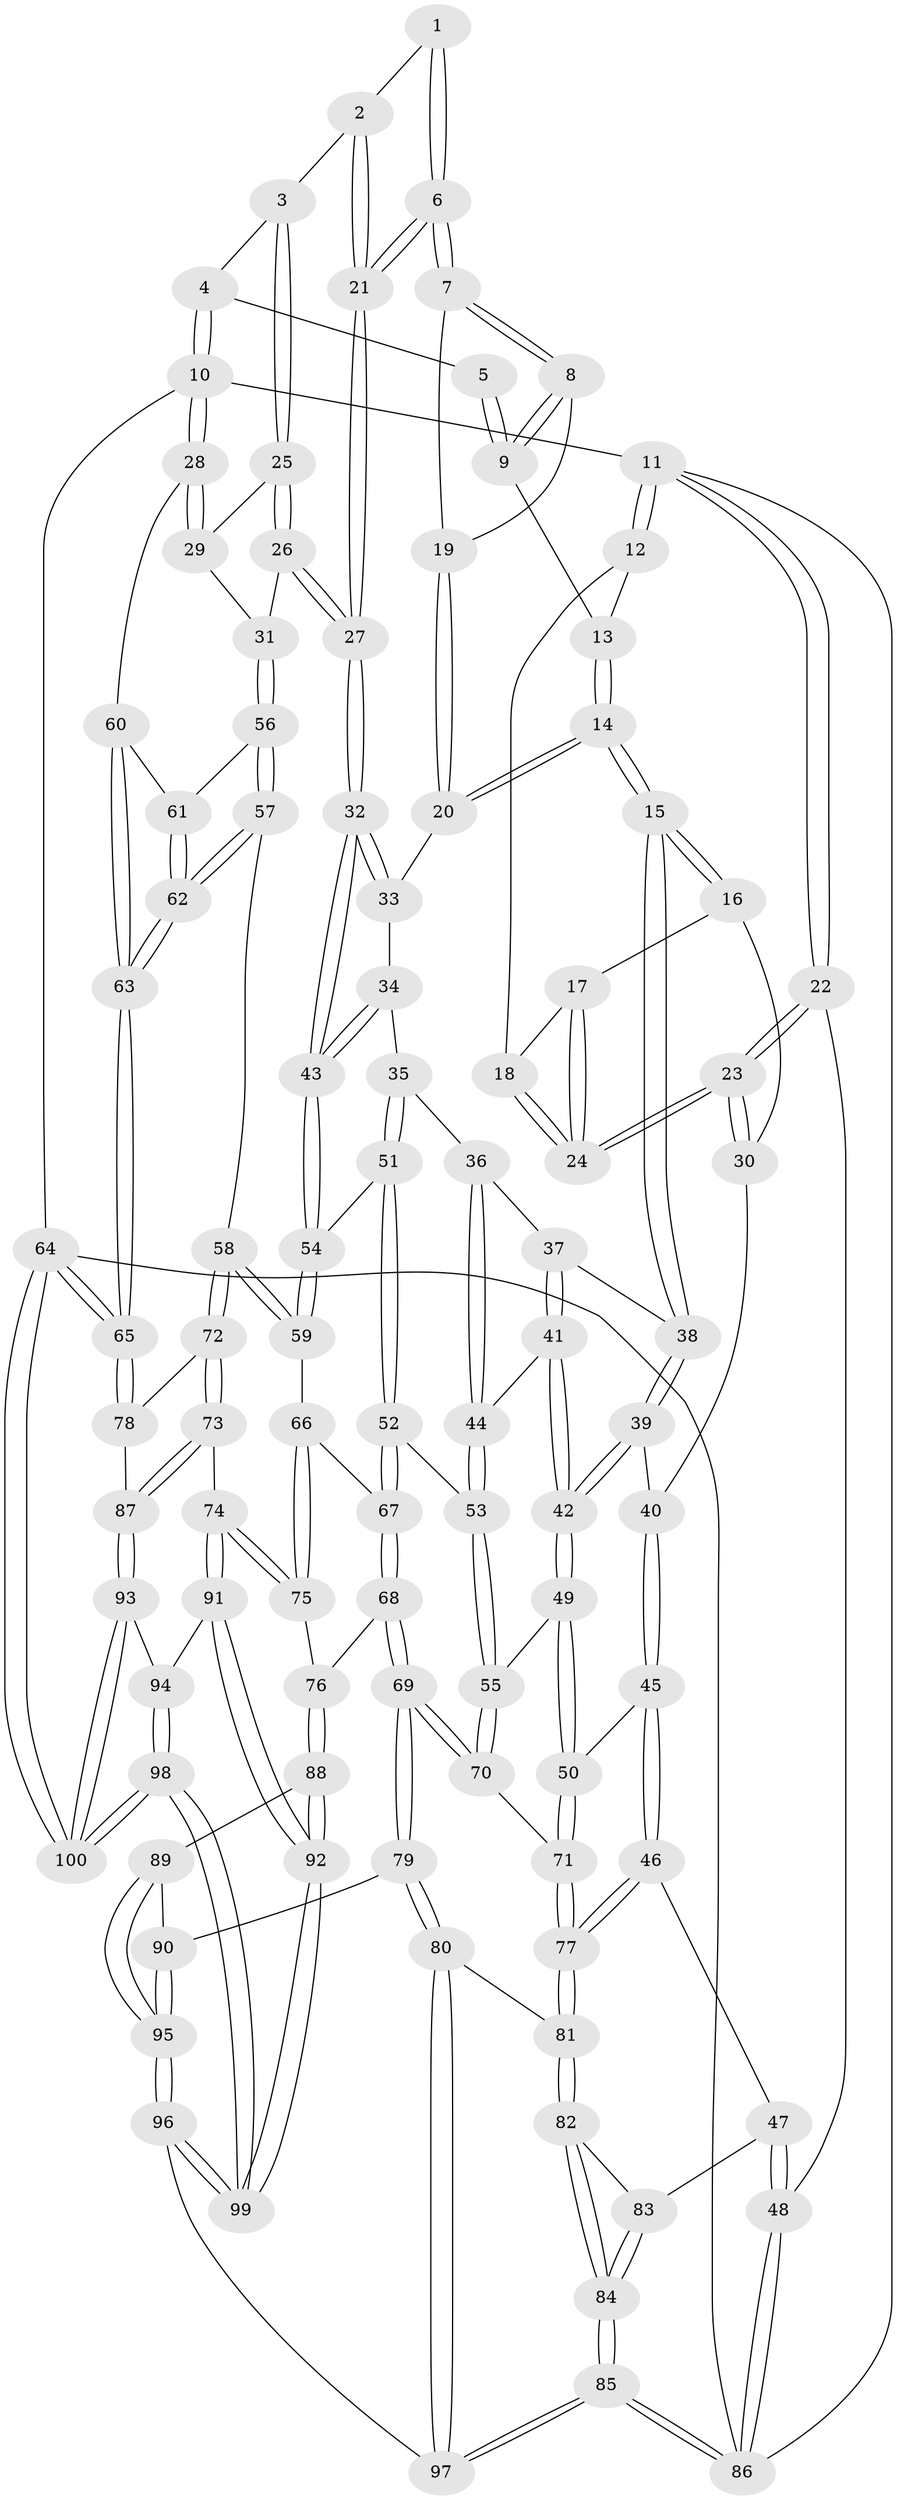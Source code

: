 // coarse degree distribution, {3: 0.7, 2: 0.07142857142857142, 4: 0.21428571428571427, 5: 0.014285714285714285}
// Generated by graph-tools (version 1.1) at 2025/38/03/04/25 23:38:29]
// undirected, 100 vertices, 247 edges
graph export_dot {
  node [color=gray90,style=filled];
  1 [pos="+0.6565821147731187+0.07319159039972067"];
  2 [pos="+0.7722804636028981+0.12084741880634009"];
  3 [pos="+0.8359208521766759+0.11397137583950609"];
  4 [pos="+1+0"];
  5 [pos="+0.5282369409570143+0"];
  6 [pos="+0.6297531267243788+0.2965302366239691"];
  7 [pos="+0.5986326799608027+0.2825365997056067"];
  8 [pos="+0.47377599773999146+0.016703695561132395"];
  9 [pos="+0.44827544232115946+0"];
  10 [pos="+1+0"];
  11 [pos="+0+0"];
  12 [pos="+0.3086784346303698+0"];
  13 [pos="+0.40636100340412934+0"];
  14 [pos="+0.3764898223856573+0.3056576098013592"];
  15 [pos="+0.3335196775524692+0.3246361897976311"];
  16 [pos="+0.2346317161236599+0.23431306734962934"];
  17 [pos="+0.2133277264401489+0.1966597566293716"];
  18 [pos="+0.25349771596597803+0.013244196259285317"];
  19 [pos="+0.46813543892736603+0.2724689850065243"];
  20 [pos="+0.3900740227253324+0.30496601623189223"];
  21 [pos="+0.6711768563109675+0.34292078631601164"];
  22 [pos="+0+0.2900427448764186"];
  23 [pos="+0+0.2889177647868704"];
  24 [pos="+0+0.2864338614242533"];
  25 [pos="+0.8729299507574181+0.21028478359540476"];
  26 [pos="+0.7559480197455064+0.37054627750421787"];
  27 [pos="+0.6841097781804727+0.3670370719176973"];
  28 [pos="+1+0.23790551150158543"];
  29 [pos="+1+0.24938113417257055"];
  30 [pos="+0.12707166758563218+0.37434235103103397"];
  31 [pos="+0.8162943147076122+0.4070594235304879"];
  32 [pos="+0.6710602206766902+0.3861901527026104"];
  33 [pos="+0.43902870803343264+0.35428650126974703"];
  34 [pos="+0.5093123109596733+0.4410270894928965"];
  35 [pos="+0.47850055454030865+0.46446804561217286"];
  36 [pos="+0.46960537098020444+0.46409576282059795"];
  37 [pos="+0.3864434376132281+0.42715279217517904"];
  38 [pos="+0.33321163151744704+0.32572792430263137"];
  39 [pos="+0.26758489492197396+0.4068424866522297"];
  40 [pos="+0.1929940174067378+0.435849962055463"];
  41 [pos="+0.37410929031192686+0.49164581037483057"];
  42 [pos="+0.31626454501167456+0.5186256615201537"];
  43 [pos="+0.6495502180649889+0.42016124307015684"];
  44 [pos="+0.4021023426907835+0.5098535271146042"];
  45 [pos="+0.1221647693456007+0.6311310255482555"];
  46 [pos="+0.11557937102659226+0.6344324563953015"];
  47 [pos="+0+0.6545265265021746"];
  48 [pos="+0+0.6253655027566546"];
  49 [pos="+0.29373567997801736+0.6050158067007924"];
  50 [pos="+0.1563362109919108+0.6309124976112689"];
  51 [pos="+0.4750553782100168+0.6002026789374619"];
  52 [pos="+0.4608999632751569+0.6256152830672801"];
  53 [pos="+0.44117022202283274+0.627593033659152"];
  54 [pos="+0.644304969850698+0.47855342604528267"];
  55 [pos="+0.3916627488620549+0.647370685712132"];
  56 [pos="+0.8555504590588622+0.449819115828252"];
  57 [pos="+0.894940999119415+0.6328247450952362"];
  58 [pos="+0.830380496932917+0.673441837311407"];
  59 [pos="+0.685195875092069+0.635041850064299"];
  60 [pos="+1+0.3192264140233509"];
  61 [pos="+0.961339086050452+0.4277027046458198"];
  62 [pos="+1+0.6588546844469871"];
  63 [pos="+1+0.6970026144227902"];
  64 [pos="+1+1"];
  65 [pos="+1+0.7113383794299252"];
  66 [pos="+0.639025807549341+0.6709145922103685"];
  67 [pos="+0.5490030722782575+0.6885811454292393"];
  68 [pos="+0.5282801194012913+0.7792906224594205"];
  69 [pos="+0.44471336343156276+0.8526392461997391"];
  70 [pos="+0.3693534921381149+0.7831241597163108"];
  71 [pos="+0.3394212868517877+0.7900704606688694"];
  72 [pos="+0.8157886726623099+0.7643554724801467"];
  73 [pos="+0.7919216947529859+0.8090985979489222"];
  74 [pos="+0.7495097270295772+0.8413932950736441"];
  75 [pos="+0.6645695896180737+0.8232906605637359"];
  76 [pos="+0.6279369348555723+0.8432027941125104"];
  77 [pos="+0.24706547023248582+0.8498862866459881"];
  78 [pos="+0.9376910449436888+0.8475862106910499"];
  79 [pos="+0.4453654791432612+0.8587100727673399"];
  80 [pos="+0.3953504717710724+0.9379705958508614"];
  81 [pos="+0.22417658118455658+0.9191638059265803"];
  82 [pos="+0.21971492270494344+0.9235163711470762"];
  83 [pos="+0.010753081808494033+0.7005525110683848"];
  84 [pos="+0.12468977183511568+1"];
  85 [pos="+0.02737982372099046+1"];
  86 [pos="+0+1"];
  87 [pos="+0.8975827866671574+0.9402152503228433"];
  88 [pos="+0.6025276662867168+0.9081560269274017"];
  89 [pos="+0.5955726288817259+0.9114121221010208"];
  90 [pos="+0.46630628387143747+0.8734697719661784"];
  91 [pos="+0.7456964850826434+0.8976542023099258"];
  92 [pos="+0.6812435668372545+0.9643116004093472"];
  93 [pos="+0.9010981493250236+0.9746781467039779"];
  94 [pos="+0.7682029863996719+0.9228834131943953"];
  95 [pos="+0.5412252631556863+1"];
  96 [pos="+0.5222499415709166+1"];
  97 [pos="+0.43343410534453664+1"];
  98 [pos="+0.7898017449867643+1"];
  99 [pos="+0.7023836463891004+1"];
  100 [pos="+1+1"];
  1 -- 2;
  1 -- 6;
  1 -- 6;
  2 -- 3;
  2 -- 21;
  2 -- 21;
  3 -- 4;
  3 -- 25;
  3 -- 25;
  4 -- 5;
  4 -- 10;
  4 -- 10;
  5 -- 9;
  5 -- 9;
  6 -- 7;
  6 -- 7;
  6 -- 21;
  6 -- 21;
  7 -- 8;
  7 -- 8;
  7 -- 19;
  8 -- 9;
  8 -- 9;
  8 -- 19;
  9 -- 13;
  10 -- 11;
  10 -- 28;
  10 -- 28;
  10 -- 64;
  11 -- 12;
  11 -- 12;
  11 -- 22;
  11 -- 22;
  11 -- 86;
  12 -- 13;
  12 -- 18;
  13 -- 14;
  13 -- 14;
  14 -- 15;
  14 -- 15;
  14 -- 20;
  14 -- 20;
  15 -- 16;
  15 -- 16;
  15 -- 38;
  15 -- 38;
  16 -- 17;
  16 -- 30;
  17 -- 18;
  17 -- 24;
  17 -- 24;
  18 -- 24;
  18 -- 24;
  19 -- 20;
  19 -- 20;
  20 -- 33;
  21 -- 27;
  21 -- 27;
  22 -- 23;
  22 -- 23;
  22 -- 48;
  23 -- 24;
  23 -- 24;
  23 -- 30;
  23 -- 30;
  25 -- 26;
  25 -- 26;
  25 -- 29;
  26 -- 27;
  26 -- 27;
  26 -- 31;
  27 -- 32;
  27 -- 32;
  28 -- 29;
  28 -- 29;
  28 -- 60;
  29 -- 31;
  30 -- 40;
  31 -- 56;
  31 -- 56;
  32 -- 33;
  32 -- 33;
  32 -- 43;
  32 -- 43;
  33 -- 34;
  34 -- 35;
  34 -- 43;
  34 -- 43;
  35 -- 36;
  35 -- 51;
  35 -- 51;
  36 -- 37;
  36 -- 44;
  36 -- 44;
  37 -- 38;
  37 -- 41;
  37 -- 41;
  38 -- 39;
  38 -- 39;
  39 -- 40;
  39 -- 42;
  39 -- 42;
  40 -- 45;
  40 -- 45;
  41 -- 42;
  41 -- 42;
  41 -- 44;
  42 -- 49;
  42 -- 49;
  43 -- 54;
  43 -- 54;
  44 -- 53;
  44 -- 53;
  45 -- 46;
  45 -- 46;
  45 -- 50;
  46 -- 47;
  46 -- 77;
  46 -- 77;
  47 -- 48;
  47 -- 48;
  47 -- 83;
  48 -- 86;
  48 -- 86;
  49 -- 50;
  49 -- 50;
  49 -- 55;
  50 -- 71;
  50 -- 71;
  51 -- 52;
  51 -- 52;
  51 -- 54;
  52 -- 53;
  52 -- 67;
  52 -- 67;
  53 -- 55;
  53 -- 55;
  54 -- 59;
  54 -- 59;
  55 -- 70;
  55 -- 70;
  56 -- 57;
  56 -- 57;
  56 -- 61;
  57 -- 58;
  57 -- 62;
  57 -- 62;
  58 -- 59;
  58 -- 59;
  58 -- 72;
  58 -- 72;
  59 -- 66;
  60 -- 61;
  60 -- 63;
  60 -- 63;
  61 -- 62;
  61 -- 62;
  62 -- 63;
  62 -- 63;
  63 -- 65;
  63 -- 65;
  64 -- 65;
  64 -- 65;
  64 -- 100;
  64 -- 100;
  64 -- 86;
  65 -- 78;
  65 -- 78;
  66 -- 67;
  66 -- 75;
  66 -- 75;
  67 -- 68;
  67 -- 68;
  68 -- 69;
  68 -- 69;
  68 -- 76;
  69 -- 70;
  69 -- 70;
  69 -- 79;
  69 -- 79;
  70 -- 71;
  71 -- 77;
  71 -- 77;
  72 -- 73;
  72 -- 73;
  72 -- 78;
  73 -- 74;
  73 -- 87;
  73 -- 87;
  74 -- 75;
  74 -- 75;
  74 -- 91;
  74 -- 91;
  75 -- 76;
  76 -- 88;
  76 -- 88;
  77 -- 81;
  77 -- 81;
  78 -- 87;
  79 -- 80;
  79 -- 80;
  79 -- 90;
  80 -- 81;
  80 -- 97;
  80 -- 97;
  81 -- 82;
  81 -- 82;
  82 -- 83;
  82 -- 84;
  82 -- 84;
  83 -- 84;
  83 -- 84;
  84 -- 85;
  84 -- 85;
  85 -- 86;
  85 -- 86;
  85 -- 97;
  85 -- 97;
  87 -- 93;
  87 -- 93;
  88 -- 89;
  88 -- 92;
  88 -- 92;
  89 -- 90;
  89 -- 95;
  89 -- 95;
  90 -- 95;
  90 -- 95;
  91 -- 92;
  91 -- 92;
  91 -- 94;
  92 -- 99;
  92 -- 99;
  93 -- 94;
  93 -- 100;
  93 -- 100;
  94 -- 98;
  94 -- 98;
  95 -- 96;
  95 -- 96;
  96 -- 97;
  96 -- 99;
  96 -- 99;
  98 -- 99;
  98 -- 99;
  98 -- 100;
  98 -- 100;
}
